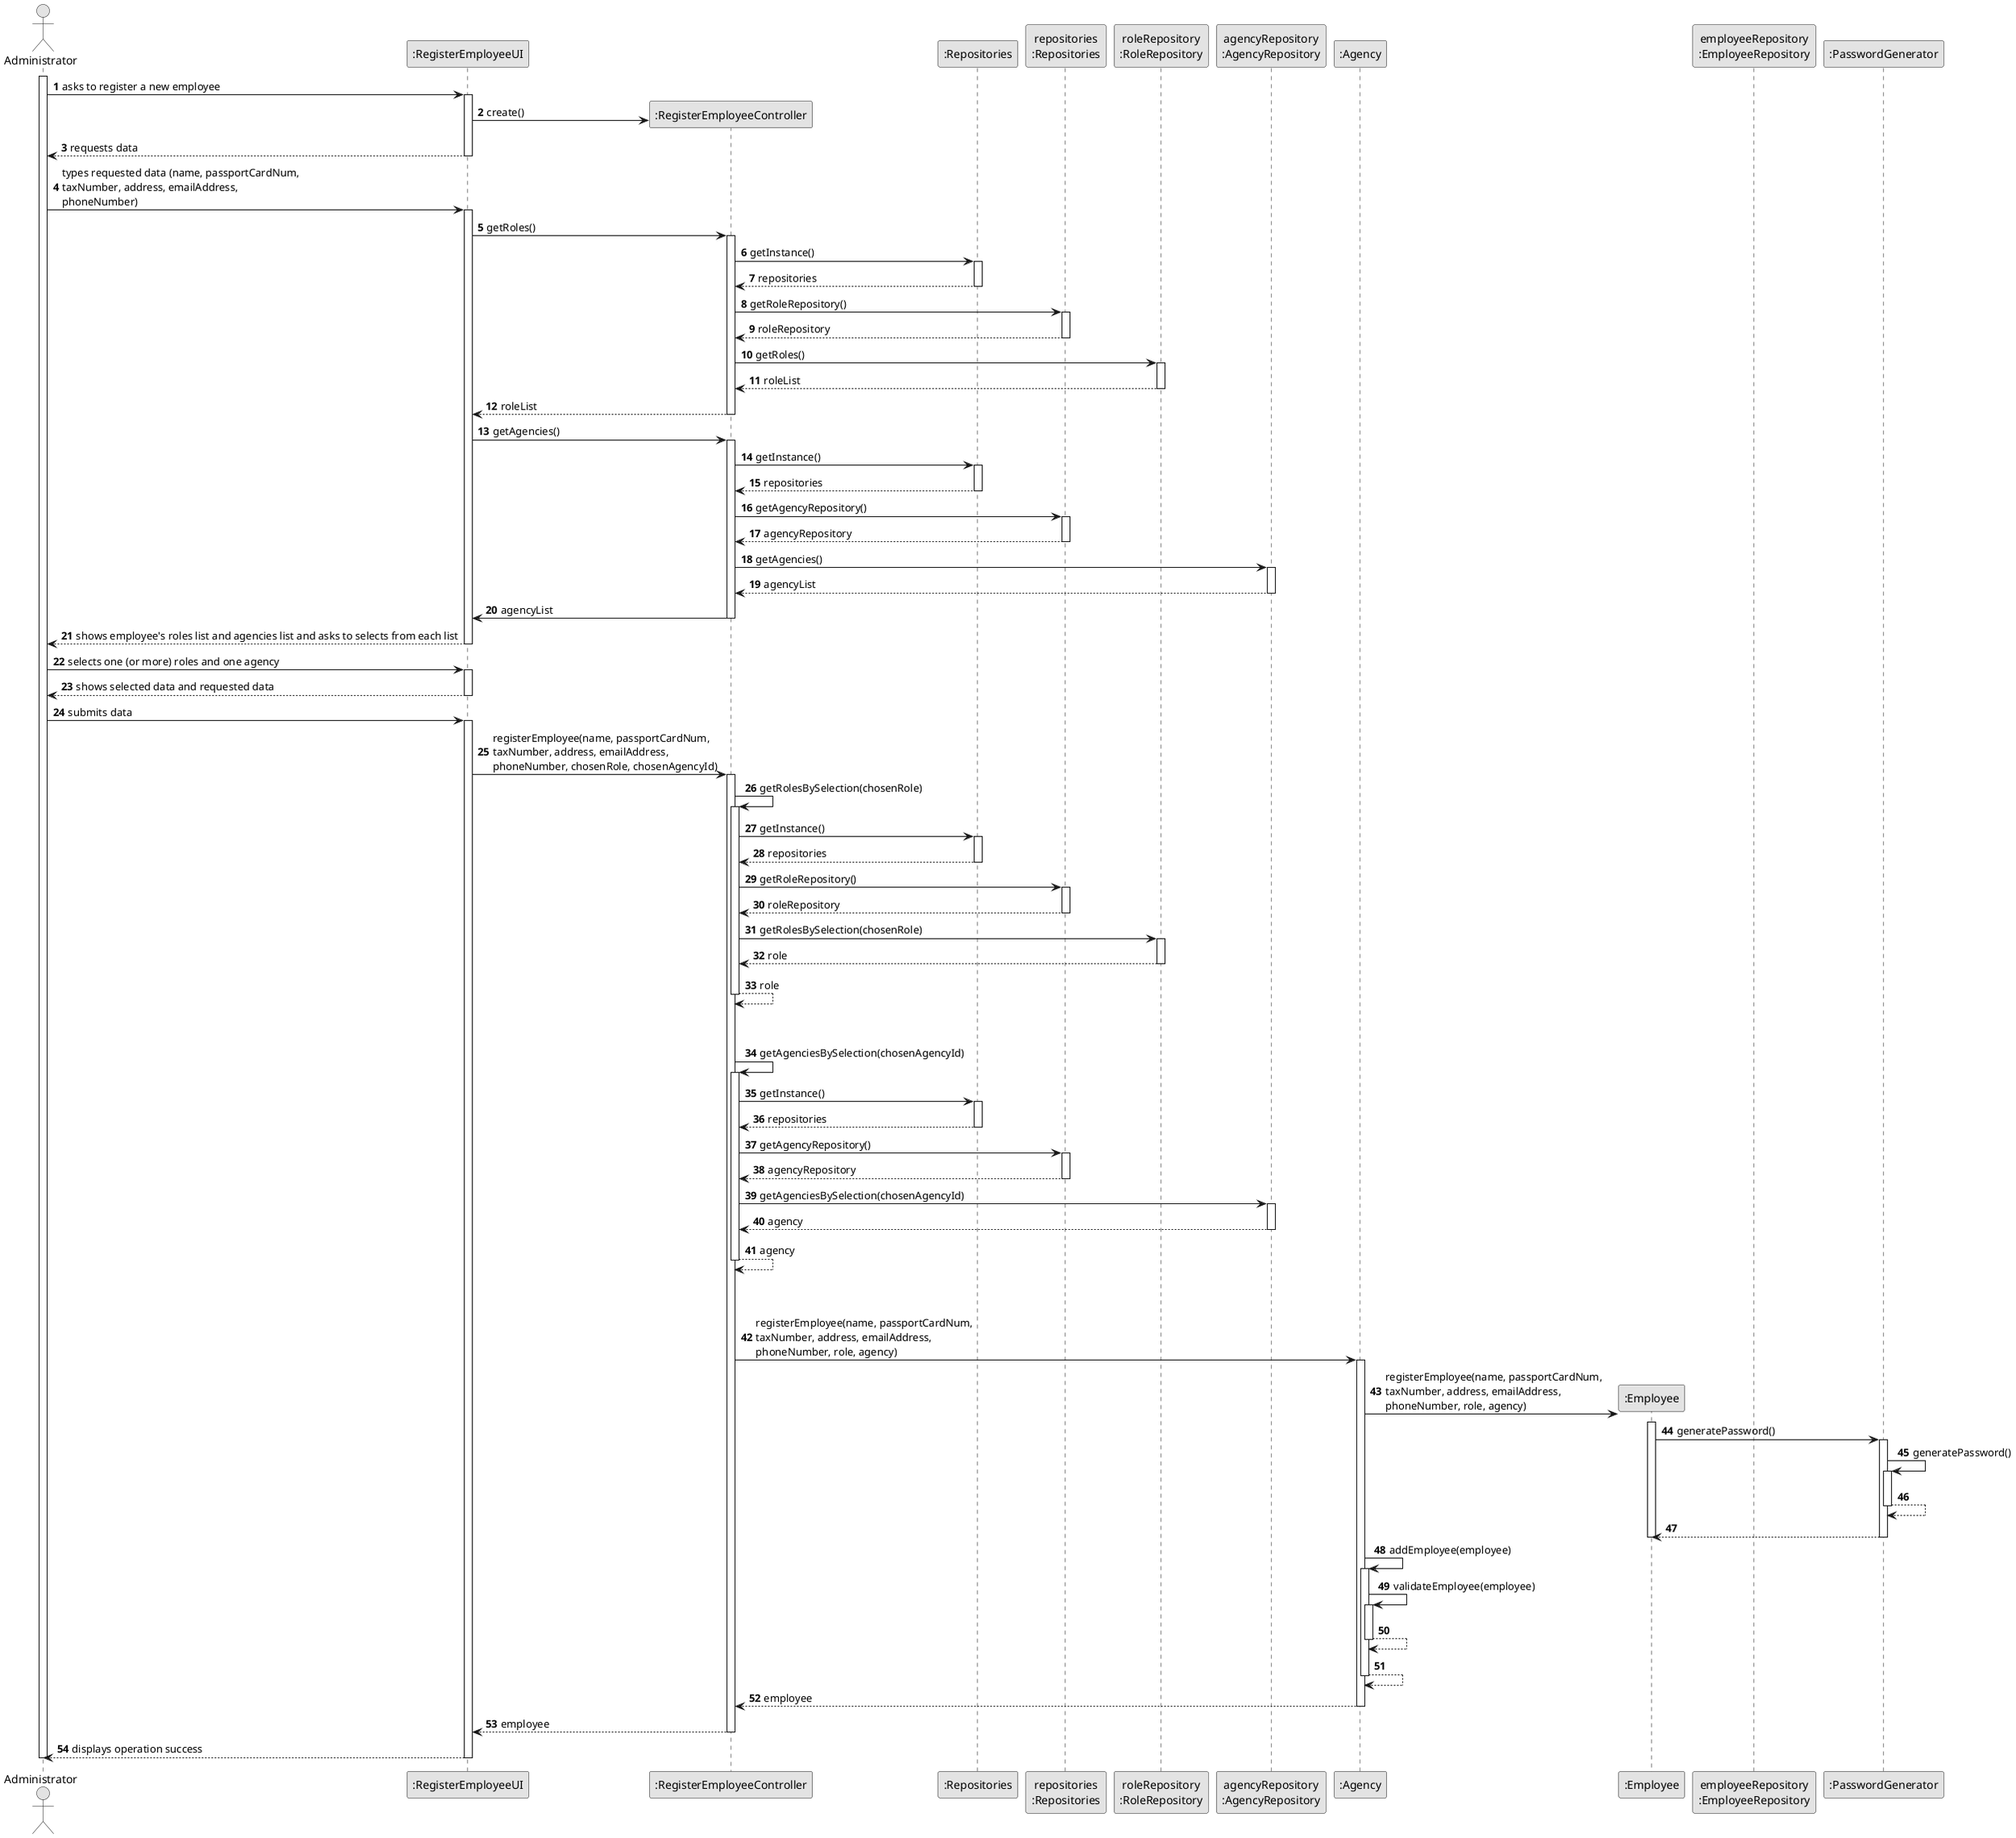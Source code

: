 @startuml
skinparam monochrome true
skinparam packageStyle rectangle
skinparam shadowing false

autonumber

'hide footbox
actor "Administrator" as ADM
participant ":RegisterEmployeeUI" as UI
participant ":RegisterEmployeeController" as CTRL
participant ":Repositories" as RepositorySingleton
participant "repositories\n:Repositories" as PLAT
participant "roleRepository\n:RoleRepository" as RoleRepository
participant "agencyRepository\n:AgencyRepository" as AgencyRepository
participant ":Agency" as STR
participant ":Employee" as EMP
participant "employeeRepository\n:EmployeeRepository" as E_Repository
participant ":PasswordGenerator" as PG



activate ADM

        ADM -> UI : asks to register a new employee

        activate UI

            UI -> CTRL** : create()

            UI --> ADM : requests data

        deactivate UI

        ADM -> UI : types requested data (name, passportCardNum, \ntaxNumber, address, emailAddress, \nphoneNumber)

        activate UI

            UI -> CTRL : getRoles()
            activate CTRL

                CTRL -> RepositorySingleton : getInstance()
                activate RepositorySingleton

                    RepositorySingleton --> CTRL: repositories
                deactivate RepositorySingleton

                CTRL -> PLAT : getRoleRepository()
                activate PLAT

                    PLAT --> CTRL : roleRepository
                deactivate PLAT

                CTRL -> RoleRepository : getRoles()
                activate RoleRepository

                    RoleRepository --> CTRL : roleList
                deactivate RoleRepository

                CTRL --> UI : roleList
            deactivate CTRL

            UI -> CTRL : getAgencies()
            activate CTRL

                CTRL -> RepositorySingleton : getInstance()
                activate RepositorySingleton

                    RepositorySingleton --> CTRL : repositories
                deactivate RepositorySingleton


                CTRL -> PLAT : getAgencyRepository()
                activate PLAT

                    PLAT --> CTRL : agencyRepository
                deactivate PLAT

                CTRL -> AgencyRepository : getAgencies()
                activate AgencyRepository

                    AgencyRepository --> CTRL : agencyList
                deactivate AgencyRepository

                CTRL -> UI : agencyList
            deactivate CTRL

            UI --> ADM : shows employee's roles list and agencies list and asks to selects from each list
        deactivate UI

        ADM -> UI : selects one (or more) roles and one agency
        activate UI

            UI --> ADM : shows selected data and requested data
        deactivate UI

        ADM -> UI : submits data
        activate UI

            UI -> CTRL : registerEmployee(name, passportCardNum, \ntaxNumber, address, emailAddress, \nphoneNumber, chosenRole, chosenAgencyId)
            activate CTRL

                CTRL -> CTRL : getRolesBySelection(chosenRole)
                activate CTRL

                    CTRL -> RepositorySingleton : getInstance()
                    activate RepositorySingleton

                        RepositorySingleton --> CTRL : repositories
                    deactivate RepositorySingleton

                    CTRL -> PLAT : getRoleRepository()
                    activate PLAT

                        PLAT --> CTRL : roleRepository
                    deactivate PLAT

                    CTRL -> RoleRepository : getRolesBySelection(chosenRole)
                    activate RoleRepository

                        RoleRepository --> CTRL : role
                    deactivate RoleRepository

                    CTRL --> CTRL : role
                deactivate CTRL


                |||
                |||
                CTRL -> CTRL : getAgenciesBySelection(chosenAgencyId)
                activate CTRL

                    CTRL -> RepositorySingleton : getInstance()
                    activate RepositorySingleton

                        RepositorySingleton --> CTRL : repositories
                    deactivate RepositorySingleton

                    CTRL -> PLAT : getAgencyRepository()
                    activate PLAT

                        PLAT --> CTRL : agencyRepository
                    deactivate PLAT

                    CTRL -> AgencyRepository : getAgenciesBySelection(chosenAgencyId)
                    activate AgencyRepository

                        AgencyRepository --> CTRL : agency
                    deactivate AgencyRepository

                    CTRL --> CTRL : agency
                deactivate CTRL

                |||
                |||
                CTRL -> STR : registerEmployee(name, passportCardNum, \ntaxNumber, address, emailAddress, \nphoneNumber, role, agency)
                activate STR

                    STR -> EMP** : registerEmployee(name, passportCardNum, \ntaxNumber, address, emailAddress, \nphoneNumber, role, agency)
                    activate EMP

                        EMP -> PG : generatePassword()
                        activate PG
                            PG -> PG : generatePassword()
                            activate PG
                                PG --> PG
                            deactivate PG

                            PG --> EMP
                        deactivate PG

                    deactivate EMP

                    STR -> STR : addEmployee(employee)
                    activate STR

                        STR -> STR : validateEmployee(employee)
                        activate STR
                            STR --> STR
                        deactivate STR

                    STR --> STR
                    deactivate STR

                    STR --> CTRL : employee
                deactivate STR

                CTRL --> UI : employee
            deactivate CTRL

            UI --> ADM : displays operation success
        deactivate UI

deactivate ADM

@enduml